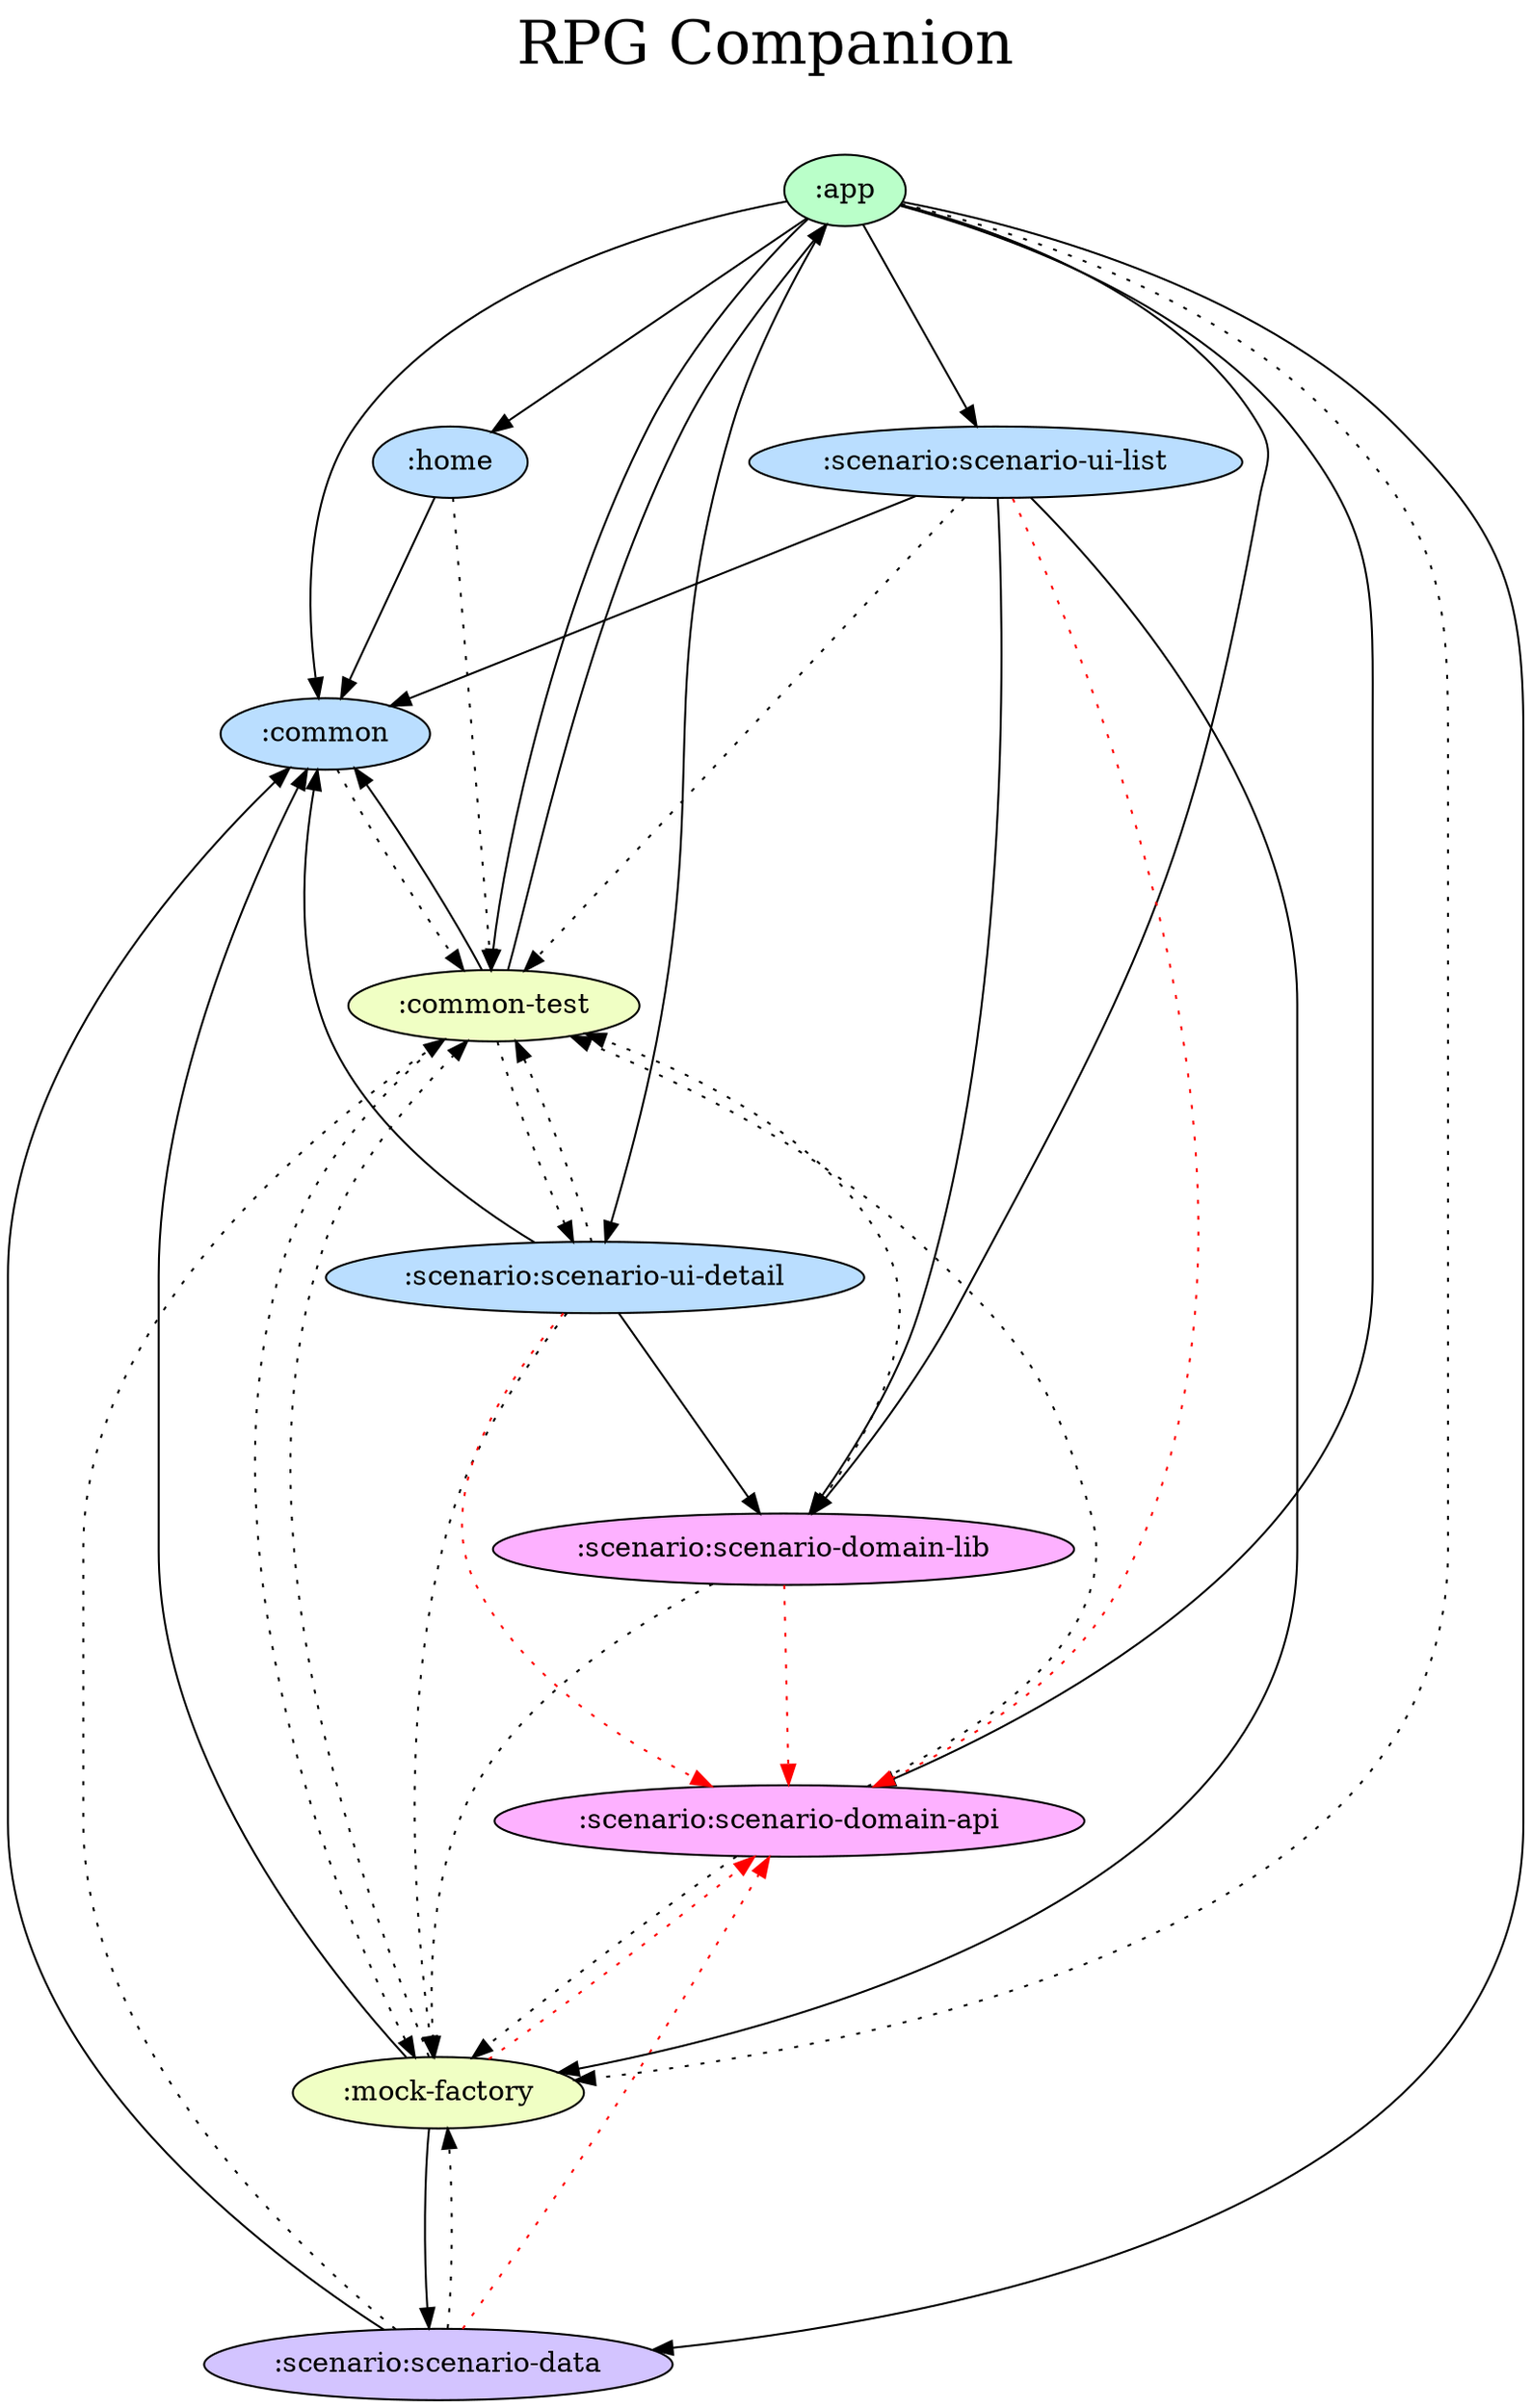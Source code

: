 digraph {
  graph [label="RPG Companion\n ",labelloc=t,fontsize=30,ranksep=1.4];
  node [style=filled, fillcolor="#bbbbbb"];
  rankdir=TB;

  # Projects

  ":app" [fillcolor="#baffc9"];
  ":common" [fillcolor="#badeff"];
  ":common-test" [fillcolor="#f0ffc4"];
  ":home" [fillcolor="#badeff"];
  ":mock-factory" [fillcolor="#f0ffc4"];
  ":scenario:scenario-data" [fillcolor="#d3c4ff"];
  ":scenario:scenario-domain-api" [fillcolor="#fdb1ff"];
  ":scenario:scenario-domain-lib" [fillcolor="#fdb1ff"];
  ":scenario:scenario-ui-detail" [fillcolor="#badeff"];
  ":scenario:scenario-ui-list" [fillcolor="#badeff"];

  {rank = same;}

  # Dependencies

  ":app" -> ":common-test" [style=dotted, style=filled]
  ":app" -> ":common" [style=dotted, style=filled, style=filled]
  ":app" -> ":mock-factory" [style=dotted, style=dotted]
  ":app" -> ":scenario:scenario-ui-detail" [style=dotted, style=filled, style=filled]
  ":app" -> ":home" [style=filled]
  ":app" -> ":scenario:scenario-data" [style=filled, style=filled]
  ":app" -> ":scenario:scenario-domain-lib" [style=filled, style=filled]
  ":app" -> ":scenario:scenario-ui-list" [style=filled, style=filled]
  ":app" -> ":scenario:scenario-domain-api" [style=filled]
  ":common-test" -> ":common" [style=dotted, style=filled]
  ":common-test" -> ":mock-factory" [style=dotted]
  ":common-test" -> ":scenario:scenario-ui-detail" [style=dotted]
  ":common-test" -> ":app" [style=filled]
  ":common" -> ":common-test" [style=dotted]
  ":mock-factory" -> ":common-test" [style=dotted]
  ":mock-factory" -> ":scenario:scenario-domain-api" [color=red,style=dotted]
  ":mock-factory" -> ":common" [style=filled]
  ":mock-factory" -> ":scenario:scenario-data" [style=filled]
  ":home" -> ":common-test" [style=dotted]
  ":home" -> ":common" [style=filled]
  ":scenario:scenario-domain-api" -> ":common-test" [style=dotted]
  ":scenario:scenario-domain-api" -> ":mock-factory" [style=dotted]
  ":scenario:scenario-ui-list" -> ":common-test" [style=dotted]
  ":scenario:scenario-ui-list" -> ":scenario:scenario-domain-api" [color=red,style=dotted]
  ":scenario:scenario-ui-list" -> ":common" [style=filled]
  ":scenario:scenario-ui-list" -> ":mock-factory" [style=filled]
  ":scenario:scenario-ui-list" -> ":scenario:scenario-domain-lib" [style=filled]
  ":scenario:scenario-domain-lib" -> ":common-test" [style=dotted, style=dotted]
  ":scenario:scenario-domain-lib" -> ":scenario:scenario-domain-api" [color=red,style=dotted]
  ":scenario:scenario-domain-lib" -> ":mock-factory" [style=dotted]
  ":scenario:scenario-data" -> ":common-test" [style=dotted, style=dotted]
  ":scenario:scenario-data" -> ":scenario:scenario-domain-api" [color=red,style=dotted]
  ":scenario:scenario-data" -> ":common" [style=filled]
  ":scenario:scenario-data" -> ":mock-factory" [style=dotted]
  ":scenario:scenario-ui-detail" -> ":common-test" [style=dotted, style=dotted]
  ":scenario:scenario-ui-detail" -> ":scenario:scenario-domain-api" [color=red,style=dotted]
  ":scenario:scenario-ui-detail" -> ":common" [style=filled]
  ":scenario:scenario-ui-detail" -> ":mock-factory" [style=filled, style=dotted]
  ":scenario:scenario-ui-detail" -> ":scenario:scenario-domain-lib" [style=filled]
}
